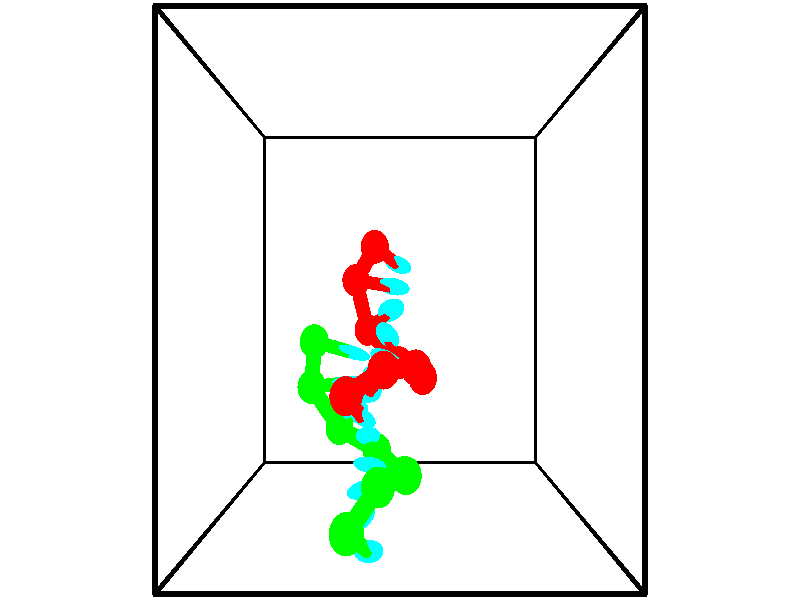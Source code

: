 // switches for output
#declare DRAW_BASES = 1; // possible values are 0, 1; only relevant for DNA ribbons
#declare DRAW_BASES_TYPE = 3; // possible values are 1, 2, 3; only relevant for DNA ribbons
#declare DRAW_FOG = 0; // set to 1 to enable fog

#include "colors.inc"

#include "transforms.inc"
background { rgb <1, 1, 1>}

#default {
   normal{
       ripples 0.25
       frequency 0.20
       turbulence 0.2
       lambda 5
   }
	finish {
		phong 0.1
		phong_size 40.
	}
}

// original window dimensions: 1024x640


// camera settings

camera {
	sky <-0, 1, 0>
	up <-0, 1, 0>
	right 1.6 * <1, 0, 0>
	location <2.5, 2.5, 11.1562>
	look_at <2.5, 2.5, 2.5>
	direction <0, 0, -8.6562>
	angle 67.0682
}


# declare cpy_camera_pos = <2.5, 2.5, 11.1562>;
# if (DRAW_FOG = 1)
fog {
	fog_type 2
	up vnormalize(cpy_camera_pos)
	color rgbt<1,1,1,0.3>
	distance 1e-5
	fog_alt 3e-3
	fog_offset 4
}
# end


// LIGHTS

# declare lum = 6;
global_settings {
	ambient_light rgb lum * <0.05, 0.05, 0.05>
	max_trace_level 15
}# declare cpy_direct_light_amount = 0.25;
light_source
{	1000 * <-1, -1, 1>,
	rgb lum * cpy_direct_light_amount
	parallel
}

light_source
{	1000 * <1, 1, -1>,
	rgb lum * cpy_direct_light_amount
	parallel
}

// strand 0

// nucleotide -1

// particle -1
sphere {
	<2.049647, 3.291409, 0.380110> 0.250000
	pigment { color rgbt <1,0,0,0> }
	no_shadow
}
cylinder {
	<2.289829, 3.151955, 0.092247>,  <2.433939, 3.068282, -0.080471>, 0.100000
	pigment { color rgbt <1,0,0,0> }
	no_shadow
}
cylinder {
	<2.289829, 3.151955, 0.092247>,  <2.049647, 3.291409, 0.380110>, 0.100000
	pigment { color rgbt <1,0,0,0> }
	no_shadow
}

// particle -1
sphere {
	<2.289829, 3.151955, 0.092247> 0.100000
	pigment { color rgbt <1,0,0,0> }
	no_shadow
}
sphere {
	0, 1
	scale<0.080000,0.200000,0.300000>
	matrix <-0.039359, -0.911750, 0.408855,
		-0.798689, -0.217174, -0.561187,
		0.600455, -0.348636, -0.719657,
		2.469966, 3.047364, -0.123650>
	pigment { color rgbt <0,1,1,0> }
	no_shadow
}
cylinder {
	<1.686832, 2.802241, 0.005776>,  <2.049647, 3.291409, 0.380110>, 0.130000
	pigment { color rgbt <1,0,0,0> }
	no_shadow
}

// nucleotide -1

// particle -1
sphere {
	<1.686832, 2.802241, 0.005776> 0.250000
	pigment { color rgbt <1,0,0,0> }
	no_shadow
}
cylinder {
	<2.082565, 2.746201, 0.021736>,  <2.320005, 2.712576, 0.031312>, 0.100000
	pigment { color rgbt <1,0,0,0> }
	no_shadow
}
cylinder {
	<2.082565, 2.746201, 0.021736>,  <1.686832, 2.802241, 0.005776>, 0.100000
	pigment { color rgbt <1,0,0,0> }
	no_shadow
}

// particle -1
sphere {
	<2.082565, 2.746201, 0.021736> 0.100000
	pigment { color rgbt <1,0,0,0> }
	no_shadow
}
sphere {
	0, 1
	scale<0.080000,0.200000,0.300000>
	matrix <-0.138991, -0.825850, 0.546492,
		-0.043612, -0.546208, -0.836513,
		0.989333, -0.140102, 0.039901,
		2.379365, 2.704170, 0.033706>
	pigment { color rgbt <0,1,1,0> }
	no_shadow
}
cylinder {
	<1.892434, 2.030305, -0.227623>,  <1.686832, 2.802241, 0.005776>, 0.130000
	pigment { color rgbt <1,0,0,0> }
	no_shadow
}

// nucleotide -1

// particle -1
sphere {
	<1.892434, 2.030305, -0.227623> 0.250000
	pigment { color rgbt <1,0,0,0> }
	no_shadow
}
cylinder {
	<2.144379, 2.208939, 0.026569>,  <2.295545, 2.316119, 0.179085>, 0.100000
	pigment { color rgbt <1,0,0,0> }
	no_shadow
}
cylinder {
	<2.144379, 2.208939, 0.026569>,  <1.892434, 2.030305, -0.227623>, 0.100000
	pigment { color rgbt <1,0,0,0> }
	no_shadow
}

// particle -1
sphere {
	<2.144379, 2.208939, 0.026569> 0.100000
	pigment { color rgbt <1,0,0,0> }
	no_shadow
}
sphere {
	0, 1
	scale<0.080000,0.200000,0.300000>
	matrix <-0.147351, -0.734610, 0.662295,
		0.762602, -0.510794, -0.396898,
		0.629861, 0.446585, 0.635482,
		2.333337, 2.342914, 0.217214>
	pigment { color rgbt <0,1,1,0> }
	no_shadow
}
cylinder {
	<2.491358, 1.529377, -0.073975>,  <1.892434, 2.030305, -0.227623>, 0.130000
	pigment { color rgbt <1,0,0,0> }
	no_shadow
}

// nucleotide -1

// particle -1
sphere {
	<2.491358, 1.529377, -0.073975> 0.250000
	pigment { color rgbt <1,0,0,0> }
	no_shadow
}
cylinder {
	<2.370239, 1.783470, 0.210220>,  <2.297568, 1.935926, 0.380738>, 0.100000
	pigment { color rgbt <1,0,0,0> }
	no_shadow
}
cylinder {
	<2.370239, 1.783470, 0.210220>,  <2.491358, 1.529377, -0.073975>, 0.100000
	pigment { color rgbt <1,0,0,0> }
	no_shadow
}

// particle -1
sphere {
	<2.370239, 1.783470, 0.210220> 0.100000
	pigment { color rgbt <1,0,0,0> }
	no_shadow
}
sphere {
	0, 1
	scale<0.080000,0.200000,0.300000>
	matrix <-0.207755, -0.771552, 0.601286,
		0.930135, 0.034461, 0.365597,
		-0.302798, 0.635232, 0.710489,
		2.279400, 1.974040, 0.423367>
	pigment { color rgbt <0,1,1,0> }
	no_shadow
}
cylinder {
	<2.898359, 1.360124, 0.550752>,  <2.491358, 1.529377, -0.073975>, 0.130000
	pigment { color rgbt <1,0,0,0> }
	no_shadow
}

// nucleotide -1

// particle -1
sphere {
	<2.898359, 1.360124, 0.550752> 0.250000
	pigment { color rgbt <1,0,0,0> }
	no_shadow
}
cylinder {
	<2.536812, 1.520370, 0.610790>,  <2.319884, 1.616518, 0.646813>, 0.100000
	pigment { color rgbt <1,0,0,0> }
	no_shadow
}
cylinder {
	<2.536812, 1.520370, 0.610790>,  <2.898359, 1.360124, 0.550752>, 0.100000
	pigment { color rgbt <1,0,0,0> }
	no_shadow
}

// particle -1
sphere {
	<2.536812, 1.520370, 0.610790> 0.100000
	pigment { color rgbt <1,0,0,0> }
	no_shadow
}
sphere {
	0, 1
	scale<0.080000,0.200000,0.300000>
	matrix <-0.242796, -0.769235, 0.591039,
		0.352239, 0.497779, 0.792555,
		-0.903868, 0.400617, 0.150096,
		2.265651, 1.640556, 0.655819>
	pigment { color rgbt <0,1,1,0> }
	no_shadow
}
cylinder {
	<2.761793, 1.573082, 1.252462>,  <2.898359, 1.360124, 0.550752>, 0.130000
	pigment { color rgbt <1,0,0,0> }
	no_shadow
}

// nucleotide -1

// particle -1
sphere {
	<2.761793, 1.573082, 1.252462> 0.250000
	pigment { color rgbt <1,0,0,0> }
	no_shadow
}
cylinder {
	<2.405567, 1.502579, 1.084736>,  <2.191831, 1.460277, 0.984100>, 0.100000
	pigment { color rgbt <1,0,0,0> }
	no_shadow
}
cylinder {
	<2.405567, 1.502579, 1.084736>,  <2.761793, 1.573082, 1.252462>, 0.100000
	pigment { color rgbt <1,0,0,0> }
	no_shadow
}

// particle -1
sphere {
	<2.405567, 1.502579, 1.084736> 0.100000
	pigment { color rgbt <1,0,0,0> }
	no_shadow
}
sphere {
	0, 1
	scale<0.080000,0.200000,0.300000>
	matrix <-0.247843, -0.584958, 0.772268,
		-0.381401, 0.791680, 0.477259,
		-0.890566, -0.176258, -0.419316,
		2.138397, 1.449701, 0.958941>
	pigment { color rgbt <0,1,1,0> }
	no_shadow
}
cylinder {
	<2.245308, 1.596438, 1.806742>,  <2.761793, 1.573082, 1.252462>, 0.130000
	pigment { color rgbt <1,0,0,0> }
	no_shadow
}

// nucleotide -1

// particle -1
sphere {
	<2.245308, 1.596438, 1.806742> 0.250000
	pigment { color rgbt <1,0,0,0> }
	no_shadow
}
cylinder {
	<2.098034, 1.395935, 1.493519>,  <2.009670, 1.275633, 1.305585>, 0.100000
	pigment { color rgbt <1,0,0,0> }
	no_shadow
}
cylinder {
	<2.098034, 1.395935, 1.493519>,  <2.245308, 1.596438, 1.806742>, 0.100000
	pigment { color rgbt <1,0,0,0> }
	no_shadow
}

// particle -1
sphere {
	<2.098034, 1.395935, 1.493519> 0.100000
	pigment { color rgbt <1,0,0,0> }
	no_shadow
}
sphere {
	0, 1
	scale<0.080000,0.200000,0.300000>
	matrix <-0.169916, -0.791762, 0.586721,
		-0.914094, 0.349076, 0.206343,
		-0.368184, -0.501257, -0.783059,
		1.987579, 1.245558, 1.258601>
	pigment { color rgbt <0,1,1,0> }
	no_shadow
}
cylinder {
	<1.686487, 1.291278, 2.050787>,  <2.245308, 1.596438, 1.806742>, 0.130000
	pigment { color rgbt <1,0,0,0> }
	no_shadow
}

// nucleotide -1

// particle -1
sphere {
	<1.686487, 1.291278, 2.050787> 0.250000
	pigment { color rgbt <1,0,0,0> }
	no_shadow
}
cylinder {
	<1.809376, 1.084869, 1.730953>,  <1.883109, 0.961024, 1.539053>, 0.100000
	pigment { color rgbt <1,0,0,0> }
	no_shadow
}
cylinder {
	<1.809376, 1.084869, 1.730953>,  <1.686487, 1.291278, 2.050787>, 0.100000
	pigment { color rgbt <1,0,0,0> }
	no_shadow
}

// particle -1
sphere {
	<1.809376, 1.084869, 1.730953> 0.100000
	pigment { color rgbt <1,0,0,0> }
	no_shadow
}
sphere {
	0, 1
	scale<0.080000,0.200000,0.300000>
	matrix <-0.211304, -0.856235, 0.471394,
		-0.927882, 0.024133, -0.372092,
		0.307222, -0.516023, -0.799585,
		1.901542, 0.930063, 1.491078>
	pigment { color rgbt <0,1,1,0> }
	no_shadow
}
// strand 1

// nucleotide -1

// particle -1
sphere {
	<1.737289, -0.272488, 2.573167> 0.250000
	pigment { color rgbt <0,1,0,0> }
	no_shadow
}
cylinder {
	<1.906176, -0.492737, 2.285126>,  <2.007508, -0.624886, 2.112301>, 0.100000
	pigment { color rgbt <0,1,0,0> }
	no_shadow
}
cylinder {
	<1.906176, -0.492737, 2.285126>,  <1.737289, -0.272488, 2.573167>, 0.100000
	pigment { color rgbt <0,1,0,0> }
	no_shadow
}

// particle -1
sphere {
	<1.906176, -0.492737, 2.285126> 0.100000
	pigment { color rgbt <0,1,0,0> }
	no_shadow
}
sphere {
	0, 1
	scale<0.080000,0.200000,0.300000>
	matrix <-0.272278, 0.680669, -0.680114,
		0.864638, 0.483223, 0.137467,
		0.422216, -0.550623, -0.720103,
		2.032840, -0.657924, 2.069095>
	pigment { color rgbt <0,1,1,0> }
	no_shadow
}
cylinder {
	<2.173475, 0.184708, 2.209850>,  <1.737289, -0.272488, 2.573167>, 0.130000
	pigment { color rgbt <0,1,0,0> }
	no_shadow
}

// nucleotide -1

// particle -1
sphere {
	<2.173475, 0.184708, 2.209850> 0.250000
	pigment { color rgbt <0,1,0,0> }
	no_shadow
}
cylinder {
	<2.014025, -0.098618, 1.976822>,  <1.918355, -0.268613, 1.837005>, 0.100000
	pigment { color rgbt <0,1,0,0> }
	no_shadow
}
cylinder {
	<2.014025, -0.098618, 1.976822>,  <2.173475, 0.184708, 2.209850>, 0.100000
	pigment { color rgbt <0,1,0,0> }
	no_shadow
}

// particle -1
sphere {
	<2.014025, -0.098618, 1.976822> 0.100000
	pigment { color rgbt <0,1,0,0> }
	no_shadow
}
sphere {
	0, 1
	scale<0.080000,0.200000,0.300000>
	matrix <-0.190332, 0.685286, -0.702963,
		0.897146, -0.169338, -0.407988,
		-0.398627, -0.708313, -0.582571,
		1.894437, -0.311112, 1.802050>
	pigment { color rgbt <0,1,1,0> }
	no_shadow
}
cylinder {
	<2.594363, 0.175058, 1.569006>,  <2.173475, 0.184708, 2.209850>, 0.130000
	pigment { color rgbt <0,1,0,0> }
	no_shadow
}

// nucleotide -1

// particle -1
sphere {
	<2.594363, 0.175058, 1.569006> 0.250000
	pigment { color rgbt <0,1,0,0> }
	no_shadow
}
cylinder {
	<2.216000, 0.056274, 1.516739>,  <1.988982, -0.014996, 1.485379>, 0.100000
	pigment { color rgbt <0,1,0,0> }
	no_shadow
}
cylinder {
	<2.216000, 0.056274, 1.516739>,  <2.594363, 0.175058, 1.569006>, 0.100000
	pigment { color rgbt <0,1,0,0> }
	no_shadow
}

// particle -1
sphere {
	<2.216000, 0.056274, 1.516739> 0.100000
	pigment { color rgbt <0,1,0,0> }
	no_shadow
}
sphere {
	0, 1
	scale<0.080000,0.200000,0.300000>
	matrix <-0.130095, 0.716132, -0.685733,
		0.297210, -0.631641, -0.716028,
		-0.945908, -0.296959, -0.130668,
		1.932227, -0.032813, 1.477538>
	pigment { color rgbt <0,1,1,0> }
	no_shadow
}
cylinder {
	<2.544059, 0.014443, 0.833655>,  <2.594363, 0.175058, 1.569006>, 0.130000
	pigment { color rgbt <0,1,0,0> }
	no_shadow
}

// nucleotide -1

// particle -1
sphere {
	<2.544059, 0.014443, 0.833655> 0.250000
	pigment { color rgbt <0,1,0,0> }
	no_shadow
}
cylinder {
	<2.234358, 0.141083, 1.052853>,  <2.048537, 0.217066, 1.184371>, 0.100000
	pigment { color rgbt <0,1,0,0> }
	no_shadow
}
cylinder {
	<2.234358, 0.141083, 1.052853>,  <2.544059, 0.014443, 0.833655>, 0.100000
	pigment { color rgbt <0,1,0,0> }
	no_shadow
}

// particle -1
sphere {
	<2.234358, 0.141083, 1.052853> 0.100000
	pigment { color rgbt <0,1,0,0> }
	no_shadow
}
sphere {
	0, 1
	scale<0.080000,0.200000,0.300000>
	matrix <-0.052801, 0.830546, -0.554442,
		-0.630670, -0.458213, -0.626336,
		-0.774253, 0.316599, 0.547994,
		2.002082, 0.236062, 1.217251>
	pigment { color rgbt <0,1,1,0> }
	no_shadow
}
cylinder {
	<2.088665, 0.272306, 0.413451>,  <2.544059, 0.014443, 0.833655>, 0.130000
	pigment { color rgbt <0,1,0,0> }
	no_shadow
}

// nucleotide -1

// particle -1
sphere {
	<2.088665, 0.272306, 0.413451> 0.250000
	pigment { color rgbt <0,1,0,0> }
	no_shadow
}
cylinder {
	<2.017300, 0.459366, 0.759739>,  <1.974481, 0.571602, 0.967512>, 0.100000
	pigment { color rgbt <0,1,0,0> }
	no_shadow
}
cylinder {
	<2.017300, 0.459366, 0.759739>,  <2.088665, 0.272306, 0.413451>, 0.100000
	pigment { color rgbt <0,1,0,0> }
	no_shadow
}

// particle -1
sphere {
	<2.017300, 0.459366, 0.759739> 0.100000
	pigment { color rgbt <0,1,0,0> }
	no_shadow
}
sphere {
	0, 1
	scale<0.080000,0.200000,0.300000>
	matrix <-0.141905, 0.858410, -0.492945,
		-0.973669, -0.210798, -0.086789,
		-0.178413, 0.467650, 0.865721,
		1.963776, 0.599661, 1.019455>
	pigment { color rgbt <0,1,1,0> }
	no_shadow
}
cylinder {
	<1.408703, 0.574776, 0.272931>,  <2.088665, 0.272306, 0.413451>, 0.130000
	pigment { color rgbt <0,1,0,0> }
	no_shadow
}

// nucleotide -1

// particle -1
sphere {
	<1.408703, 0.574776, 0.272931> 0.250000
	pigment { color rgbt <0,1,0,0> }
	no_shadow
}
cylinder {
	<1.595558, 0.766418, 0.570183>,  <1.707671, 0.881404, 0.748534>, 0.100000
	pigment { color rgbt <0,1,0,0> }
	no_shadow
}
cylinder {
	<1.595558, 0.766418, 0.570183>,  <1.408703, 0.574776, 0.272931>, 0.100000
	pigment { color rgbt <0,1,0,0> }
	no_shadow
}

// particle -1
sphere {
	<1.595558, 0.766418, 0.570183> 0.100000
	pigment { color rgbt <0,1,0,0> }
	no_shadow
}
sphere {
	0, 1
	scale<0.080000,0.200000,0.300000>
	matrix <-0.119624, 0.866986, -0.483762,
		-0.876055, 0.137088, 0.462315,
		0.467138, 0.479106, 0.743128,
		1.735700, 0.910150, 0.793121>
	pigment { color rgbt <0,1,1,0> }
	no_shadow
}
cylinder {
	<0.941470, 1.219671, 0.488104>,  <1.408703, 0.574776, 0.272931>, 0.130000
	pigment { color rgbt <0,1,0,0> }
	no_shadow
}

// nucleotide -1

// particle -1
sphere {
	<0.941470, 1.219671, 0.488104> 0.250000
	pigment { color rgbt <0,1,0,0> }
	no_shadow
}
cylinder {
	<1.318903, 1.267105, 0.611774>,  <1.545363, 1.295565, 0.685977>, 0.100000
	pigment { color rgbt <0,1,0,0> }
	no_shadow
}
cylinder {
	<1.318903, 1.267105, 0.611774>,  <0.941470, 1.219671, 0.488104>, 0.100000
	pigment { color rgbt <0,1,0,0> }
	no_shadow
}

// particle -1
sphere {
	<1.318903, 1.267105, 0.611774> 0.100000
	pigment { color rgbt <0,1,0,0> }
	no_shadow
}
sphere {
	0, 1
	scale<0.080000,0.200000,0.300000>
	matrix <0.035177, 0.892499, -0.449676,
		-0.329263, 0.435183, 0.837975,
		0.943583, 0.118585, 0.309176,
		1.601978, 1.302680, 0.704527>
	pigment { color rgbt <0,1,1,0> }
	no_shadow
}
cylinder {
	<1.003919, 1.895956, 0.611500>,  <0.941470, 1.219671, 0.488104>, 0.130000
	pigment { color rgbt <0,1,0,0> }
	no_shadow
}

// nucleotide -1

// particle -1
sphere {
	<1.003919, 1.895956, 0.611500> 0.250000
	pigment { color rgbt <0,1,0,0> }
	no_shadow
}
cylinder {
	<1.392921, 1.802826, 0.613560>,  <1.626323, 1.746948, 0.614796>, 0.100000
	pigment { color rgbt <0,1,0,0> }
	no_shadow
}
cylinder {
	<1.392921, 1.802826, 0.613560>,  <1.003919, 1.895956, 0.611500>, 0.100000
	pigment { color rgbt <0,1,0,0> }
	no_shadow
}

// particle -1
sphere {
	<1.392921, 1.802826, 0.613560> 0.100000
	pigment { color rgbt <0,1,0,0> }
	no_shadow
}
sphere {
	0, 1
	scale<0.080000,0.200000,0.300000>
	matrix <0.217647, 0.900790, -0.375775,
		0.082851, 0.366564, 0.926697,
		0.972505, -0.232826, 0.005150,
		1.684673, 1.732978, 0.615105>
	pigment { color rgbt <0,1,1,0> }
	no_shadow
}
// box output
cylinder {
	<0.000000, 0.000000, 0.000000>,  <5.000000, 0.000000, 0.000000>, 0.025000
	pigment { color rgbt <0,0,0,0> }
	no_shadow
}
cylinder {
	<0.000000, 0.000000, 0.000000>,  <0.000000, 5.000000, 0.000000>, 0.025000
	pigment { color rgbt <0,0,0,0> }
	no_shadow
}
cylinder {
	<0.000000, 0.000000, 0.000000>,  <0.000000, 0.000000, 5.000000>, 0.025000
	pigment { color rgbt <0,0,0,0> }
	no_shadow
}
cylinder {
	<5.000000, 5.000000, 5.000000>,  <0.000000, 5.000000, 5.000000>, 0.025000
	pigment { color rgbt <0,0,0,0> }
	no_shadow
}
cylinder {
	<5.000000, 5.000000, 5.000000>,  <5.000000, 0.000000, 5.000000>, 0.025000
	pigment { color rgbt <0,0,0,0> }
	no_shadow
}
cylinder {
	<5.000000, 5.000000, 5.000000>,  <5.000000, 5.000000, 0.000000>, 0.025000
	pigment { color rgbt <0,0,0,0> }
	no_shadow
}
cylinder {
	<0.000000, 0.000000, 5.000000>,  <0.000000, 5.000000, 5.000000>, 0.025000
	pigment { color rgbt <0,0,0,0> }
	no_shadow
}
cylinder {
	<0.000000, 0.000000, 5.000000>,  <5.000000, 0.000000, 5.000000>, 0.025000
	pigment { color rgbt <0,0,0,0> }
	no_shadow
}
cylinder {
	<5.000000, 5.000000, 0.000000>,  <0.000000, 5.000000, 0.000000>, 0.025000
	pigment { color rgbt <0,0,0,0> }
	no_shadow
}
cylinder {
	<5.000000, 5.000000, 0.000000>,  <5.000000, 0.000000, 0.000000>, 0.025000
	pigment { color rgbt <0,0,0,0> }
	no_shadow
}
cylinder {
	<5.000000, 0.000000, 5.000000>,  <5.000000, 0.000000, 0.000000>, 0.025000
	pigment { color rgbt <0,0,0,0> }
	no_shadow
}
cylinder {
	<0.000000, 5.000000, 0.000000>,  <0.000000, 5.000000, 5.000000>, 0.025000
	pigment { color rgbt <0,0,0,0> }
	no_shadow
}
// end of box output
